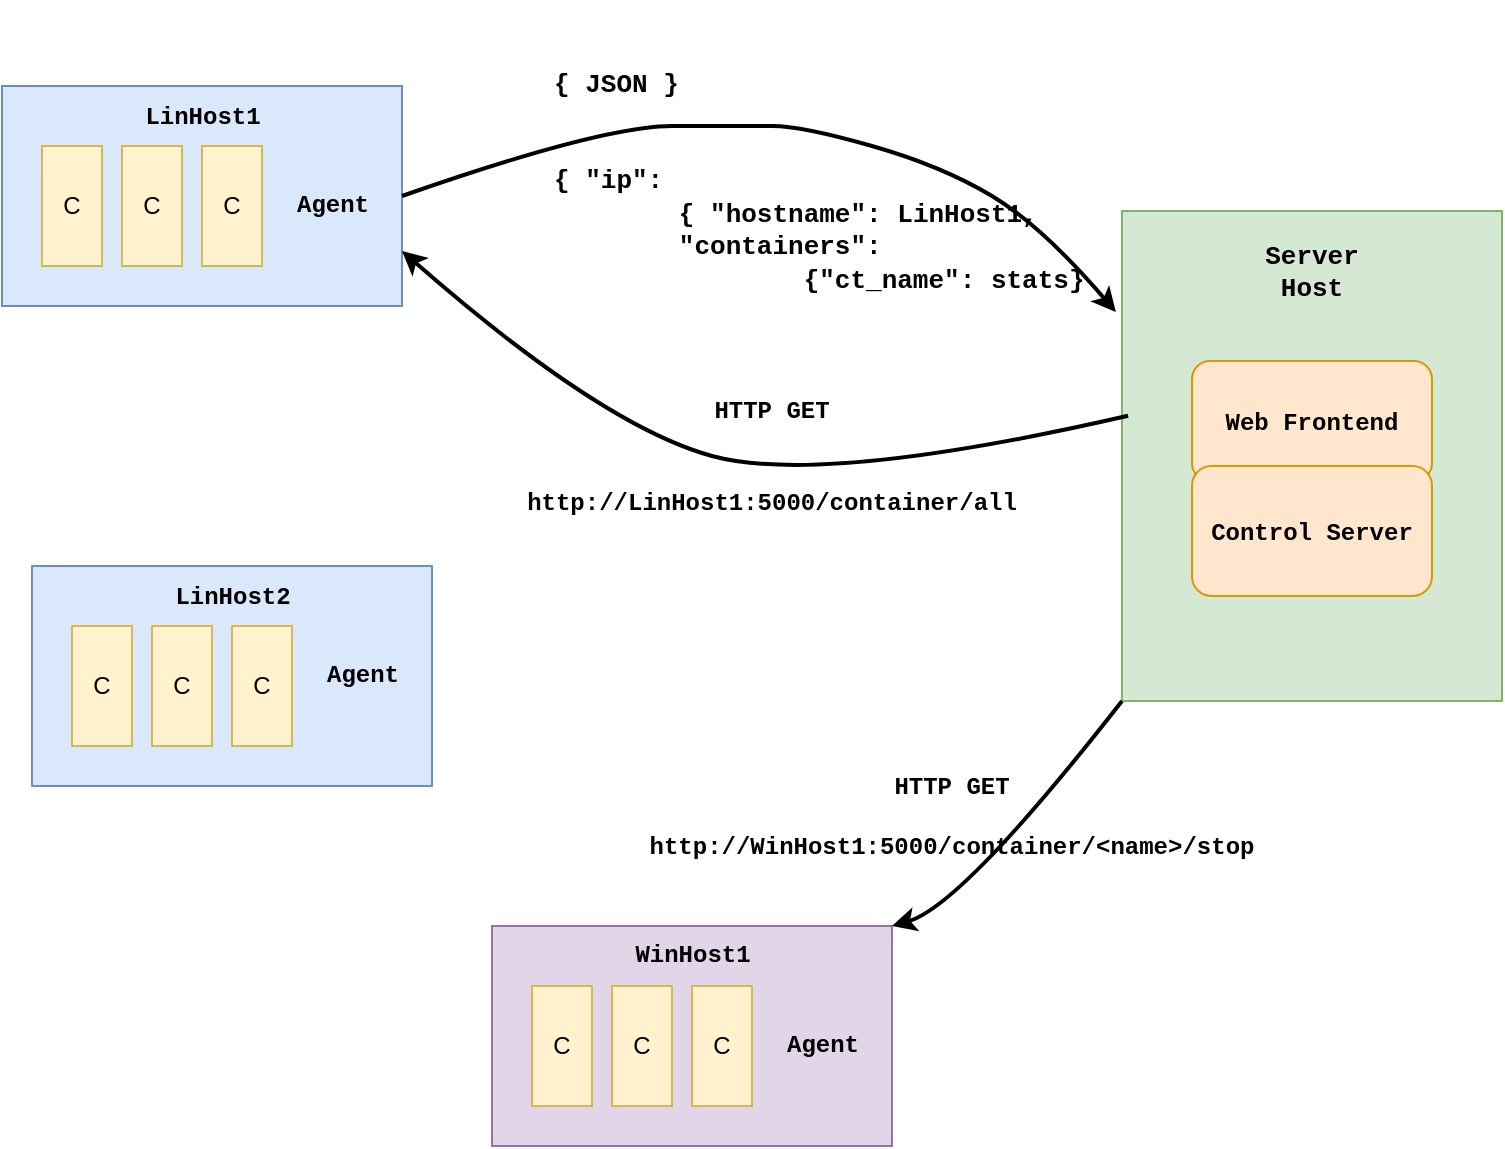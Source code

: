 <mxfile version="24.7.7">
  <diagram name="Page-1" id="1kYNVbDayxdbOyYFRvGc">
    <mxGraphModel dx="840" dy="727" grid="1" gridSize="10" guides="1" tooltips="1" connect="1" arrows="1" fold="1" page="1" pageScale="1" pageWidth="850" pageHeight="1100" math="0" shadow="0">
      <root>
        <mxCell id="0" />
        <mxCell id="1" parent="0" />
        <mxCell id="MM9hYcx6rMfm_-ZEIbhS-1" value="" style="rounded=0;whiteSpace=wrap;html=1;fillColor=#dae8fc;strokeColor=#6c8ebf;" parent="1" vertex="1">
          <mxGeometry x="80" y="80" width="200" height="110" as="geometry" />
        </mxCell>
        <mxCell id="MM9hYcx6rMfm_-ZEIbhS-2" value="" style="rounded=0;whiteSpace=wrap;html=1;fillColor=#dae8fc;strokeColor=#6c8ebf;" parent="1" vertex="1">
          <mxGeometry x="95" y="320" width="200" height="110" as="geometry" />
        </mxCell>
        <mxCell id="MM9hYcx6rMfm_-ZEIbhS-3" value="" style="rounded=0;whiteSpace=wrap;html=1;fillColor=#e1d5e7;strokeColor=#9673a6;" parent="1" vertex="1">
          <mxGeometry x="325" y="500" width="200" height="110" as="geometry" />
        </mxCell>
        <mxCell id="MM9hYcx6rMfm_-ZEIbhS-17" value="C" style="rounded=0;whiteSpace=wrap;html=1;fillColor=#fff2cc;strokeColor=#d6b656;" parent="1" vertex="1">
          <mxGeometry x="100" y="110" width="30" height="60" as="geometry" />
        </mxCell>
        <mxCell id="MM9hYcx6rMfm_-ZEIbhS-18" value="C" style="rounded=0;whiteSpace=wrap;html=1;fillColor=#fff2cc;strokeColor=#d6b656;" parent="1" vertex="1">
          <mxGeometry x="140" y="110" width="30" height="60" as="geometry" />
        </mxCell>
        <mxCell id="MM9hYcx6rMfm_-ZEIbhS-19" value="C" style="rounded=0;whiteSpace=wrap;html=1;fillColor=#fff2cc;strokeColor=#d6b656;" parent="1" vertex="1">
          <mxGeometry x="180" y="110" width="30" height="60" as="geometry" />
        </mxCell>
        <mxCell id="MM9hYcx6rMfm_-ZEIbhS-20" value="C" style="rounded=0;whiteSpace=wrap;html=1;fillColor=#fff2cc;strokeColor=#d6b656;" parent="1" vertex="1">
          <mxGeometry x="195" y="350" width="30" height="60" as="geometry" />
        </mxCell>
        <mxCell id="MM9hYcx6rMfm_-ZEIbhS-21" value="C" style="rounded=0;whiteSpace=wrap;html=1;fillColor=#fff2cc;strokeColor=#d6b656;" parent="1" vertex="1">
          <mxGeometry x="155" y="350" width="30" height="60" as="geometry" />
        </mxCell>
        <mxCell id="MM9hYcx6rMfm_-ZEIbhS-22" value="C" style="rounded=0;whiteSpace=wrap;html=1;fillColor=#fff2cc;strokeColor=#d6b656;" parent="1" vertex="1">
          <mxGeometry x="115" y="350" width="30" height="60" as="geometry" />
        </mxCell>
        <mxCell id="MM9hYcx6rMfm_-ZEIbhS-23" value="C" style="rounded=0;whiteSpace=wrap;html=1;fillColor=#fff2cc;strokeColor=#d6b656;" parent="1" vertex="1">
          <mxGeometry x="425" y="530" width="30" height="60" as="geometry" />
        </mxCell>
        <mxCell id="MM9hYcx6rMfm_-ZEIbhS-24" value="C" style="rounded=0;whiteSpace=wrap;html=1;fillColor=#fff2cc;strokeColor=#d6b656;" parent="1" vertex="1">
          <mxGeometry x="385" y="530" width="30" height="60" as="geometry" />
        </mxCell>
        <mxCell id="MM9hYcx6rMfm_-ZEIbhS-25" value="C" style="rounded=0;whiteSpace=wrap;html=1;fillColor=#fff2cc;strokeColor=#d6b656;" parent="1" vertex="1">
          <mxGeometry x="345" y="530" width="30" height="60" as="geometry" />
        </mxCell>
        <mxCell id="MM9hYcx6rMfm_-ZEIbhS-26" value="&lt;font&gt;Agent&lt;/font&gt;" style="text;html=1;align=center;verticalAlign=middle;resizable=0;points=[];autosize=1;strokeColor=none;fillColor=none;fontFamily=Courier New;fontStyle=1" parent="1" vertex="1">
          <mxGeometry x="215" y="125" width="60" height="30" as="geometry" />
        </mxCell>
        <mxCell id="MM9hYcx6rMfm_-ZEIbhS-27" value="&lt;font&gt;Agent&lt;/font&gt;" style="text;html=1;align=center;verticalAlign=middle;resizable=0;points=[];autosize=1;strokeColor=none;fillColor=none;fontFamily=Courier New;fontStyle=1" parent="1" vertex="1">
          <mxGeometry x="230" y="360" width="60" height="30" as="geometry" />
        </mxCell>
        <mxCell id="MM9hYcx6rMfm_-ZEIbhS-28" value="&lt;font&gt;Agent&lt;/font&gt;" style="text;html=1;align=center;verticalAlign=middle;resizable=0;points=[];autosize=1;strokeColor=none;fillColor=none;fontFamily=Courier New;fontStyle=1" parent="1" vertex="1">
          <mxGeometry x="460" y="545" width="60" height="30" as="geometry" />
        </mxCell>
        <mxCell id="MM9hYcx6rMfm_-ZEIbhS-29" value="&lt;font face=&quot;Courier New&quot;&gt;&lt;b&gt;LinHost1&lt;/b&gt;&lt;/font&gt;" style="text;html=1;align=center;verticalAlign=middle;resizable=0;points=[];autosize=1;strokeColor=none;fillColor=none;" parent="1" vertex="1">
          <mxGeometry x="140" y="80" width="80" height="30" as="geometry" />
        </mxCell>
        <mxCell id="Wezy27MeconPoFLt3MIZ-1" value="" style="rounded=0;whiteSpace=wrap;html=1;fillColor=#d5e8d4;strokeColor=#82b366;" vertex="1" parent="1">
          <mxGeometry x="640" y="142.5" width="190" height="245" as="geometry" />
        </mxCell>
        <mxCell id="MM9hYcx6rMfm_-ZEIbhS-30" value="&lt;b&gt;&lt;font face=&quot;Courier New&quot;&gt;LinHost2&lt;/font&gt;&lt;/b&gt;" style="text;html=1;align=center;verticalAlign=middle;resizable=0;points=[];autosize=1;strokeColor=none;fillColor=none;" parent="1" vertex="1">
          <mxGeometry x="155" y="320" width="80" height="30" as="geometry" />
        </mxCell>
        <mxCell id="MM9hYcx6rMfm_-ZEIbhS-32" value="&lt;font&gt;WinHost1&lt;/font&gt;" style="text;html=1;align=center;verticalAlign=middle;resizable=0;points=[];autosize=1;strokeColor=none;fillColor=none;fontFamily=Courier New;fontStyle=1" parent="1" vertex="1">
          <mxGeometry x="385" y="500" width="80" height="30" as="geometry" />
        </mxCell>
        <mxCell id="Wezy27MeconPoFLt3MIZ-4" value="&lt;b&gt;&lt;font face=&quot;Courier New&quot;&gt;Web Frontend&lt;/font&gt;&lt;/b&gt;" style="rounded=1;whiteSpace=wrap;html=1;fillColor=#ffe6cc;strokeColor=#d79b00;" vertex="1" parent="1">
          <mxGeometry x="675" y="217.5" width="120" height="60" as="geometry" />
        </mxCell>
        <mxCell id="MM9hYcx6rMfm_-ZEIbhS-4" value="&lt;b&gt;&lt;font face=&quot;Courier New&quot;&gt;Control Server&lt;/font&gt;&lt;/b&gt;" style="rounded=1;whiteSpace=wrap;html=1;fillColor=#ffe6cc;strokeColor=#d79b00;" parent="1" vertex="1">
          <mxGeometry x="675" y="270" width="120" height="65" as="geometry" />
        </mxCell>
        <mxCell id="Wezy27MeconPoFLt3MIZ-3" value="&lt;b&gt;&lt;font face=&quot;Courier New&quot; style=&quot;font-size: 13px;&quot;&gt;Server Host&lt;/font&gt;&lt;/b&gt;" style="text;html=1;align=center;verticalAlign=middle;whiteSpace=wrap;rounded=0;" vertex="1" parent="1">
          <mxGeometry x="705" y="157.5" width="60" height="30" as="geometry" />
        </mxCell>
        <mxCell id="Wezy27MeconPoFLt3MIZ-6" value="" style="curved=1;endArrow=classic;html=1;rounded=0;exitX=1;exitY=0.5;exitDx=0;exitDy=0;entryX=-0.016;entryY=0.206;entryDx=0;entryDy=0;entryPerimeter=0;strokeWidth=2;" edge="1" parent="1" source="MM9hYcx6rMfm_-ZEIbhS-1" target="Wezy27MeconPoFLt3MIZ-1">
          <mxGeometry width="50" height="50" relative="1" as="geometry">
            <mxPoint x="420" y="310" as="sourcePoint" />
            <mxPoint x="470" y="260" as="targetPoint" />
            <Array as="points">
              <mxPoint x="380" y="100" />
              <mxPoint x="450" y="100" />
              <mxPoint x="480" y="100" />
              <mxPoint x="550" y="120" />
              <mxPoint x="600" y="150" />
            </Array>
          </mxGeometry>
        </mxCell>
        <mxCell id="Wezy27MeconPoFLt3MIZ-11" value="&lt;div style=&quot;font-size: 13px;&quot;&gt;&lt;font face=&quot;Courier New&quot; style=&quot;font-size: 13px;&quot;&gt;&lt;b style=&quot;font-size: 13px;&quot;&gt;{ JSON }&lt;/b&gt;&lt;/font&gt;&lt;/div&gt;&lt;div style=&quot;font-size: 13px;&quot;&gt;&lt;font face=&quot;dG47eCbUaVrvH9eu_8gl&quot; style=&quot;font-size: 13px;&quot;&gt;&lt;br style=&quot;font-size: 13px;&quot;&gt;&lt;/font&gt;&lt;/div&gt;&lt;div style=&quot;font-size: 13px;&quot;&gt;&lt;font face=&quot;dG47eCbUaVrvH9eu_8gl&quot; style=&quot;font-size: 13px;&quot;&gt;&lt;br style=&quot;font-size: 13px;&quot;&gt;&lt;/font&gt;&lt;/div&gt;&lt;div style=&quot;font-size: 13px;&quot;&gt;&lt;font face=&quot;Courier New&quot; style=&quot;font-size: 13px;&quot;&gt;&lt;b style=&quot;font-size: 13px;&quot;&gt;{ &quot;ip&quot;: &lt;/b&gt;&lt;br style=&quot;font-size: 13px;&quot;&gt;&lt;/font&gt;&lt;/div&gt;&lt;div style=&quot;font-size: 13px;&quot;&gt;&lt;font face=&quot;Courier New&quot; style=&quot;font-size: 13px;&quot;&gt;&lt;b style=&quot;font-size: 13px;&quot;&gt;&lt;span style=&quot;white-space: pre; font-size: 13px;&quot;&gt;&#x9;&lt;/span&gt;{ &quot;hostname&quot;: LinHost1,&amp;nbsp;&lt;/b&gt;&lt;/font&gt;&lt;/div&gt;&lt;div style=&quot;font-size: 13px;&quot;&gt;&lt;font face=&quot;Courier New&quot; style=&quot;font-size: 13px;&quot;&gt;&lt;b style=&quot;font-size: 13px;&quot;&gt;&lt;span style=&quot;white-space: pre; font-size: 13px;&quot;&gt;&#x9;&lt;/span&gt;&quot;containers&quot;:&amp;nbsp;&lt;/b&gt;&lt;/font&gt;&lt;/div&gt;&lt;div style=&quot;font-size: 13px;&quot;&gt;&lt;font face=&quot;Courier New&quot; style=&quot;font-size: 13px;&quot;&gt;&lt;b style=&quot;font-size: 13px;&quot;&gt;&lt;span style=&quot;white-space: pre; font-size: 13px;&quot;&gt;&#x9;&lt;/span&gt;&lt;span style=&quot;white-space: pre; font-size: 13px;&quot;&gt;&#x9;&lt;/span&gt;{&quot;ct_name&quot;: stats}&lt;/b&gt;&lt;/font&gt;&lt;/div&gt;" style="text;strokeColor=none;fillColor=none;align=left;verticalAlign=middle;spacingLeft=4;spacingRight=4;overflow=hidden;points=[[0,0.5],[1,0.5]];portConstraint=eastwest;rotatable=0;whiteSpace=wrap;html=1;fontSize=13;" vertex="1" parent="1">
          <mxGeometry x="350" y="37.5" width="280" height="180" as="geometry" />
        </mxCell>
        <mxCell id="Wezy27MeconPoFLt3MIZ-12" value="" style="curved=1;endArrow=classic;html=1;rounded=0;entryX=1;entryY=0.75;entryDx=0;entryDy=0;exitX=0.016;exitY=0.418;exitDx=0;exitDy=0;exitPerimeter=0;fontSize=11;strokeWidth=2;startArrow=none;startFill=0;" edge="1" parent="1" source="Wezy27MeconPoFLt3MIZ-1" target="MM9hYcx6rMfm_-ZEIbhS-1">
          <mxGeometry width="50" height="50" relative="1" as="geometry">
            <mxPoint x="430" y="310" as="sourcePoint" />
            <mxPoint x="480" y="260" as="targetPoint" />
            <Array as="points">
              <mxPoint x="490" y="280" />
              <mxPoint x="380" y="250" />
            </Array>
          </mxGeometry>
        </mxCell>
        <mxCell id="Wezy27MeconPoFLt3MIZ-14" value="&lt;div&gt;&lt;font face=&quot;Courier New&quot;&gt;&lt;b&gt;HTTP GET &lt;br&gt;&lt;/b&gt;&lt;/font&gt;&lt;/div&gt;&lt;div&gt;&lt;font face=&quot;Courier New&quot;&gt;&lt;b&gt;&lt;br&gt;&lt;/b&gt;&lt;/font&gt;&lt;/div&gt;&lt;div&gt;&lt;font face=&quot;Courier New&quot;&gt;&lt;b&gt;&lt;br&gt;&lt;/b&gt;&lt;/font&gt;&lt;/div&gt;&lt;div&gt;&lt;font face=&quot;Courier New&quot;&gt;&lt;b&gt;http://LinHost1:5000/container/all&lt;/b&gt;&lt;/font&gt;&lt;/div&gt;" style="text;html=1;align=center;verticalAlign=middle;whiteSpace=wrap;rounded=0;" vertex="1" parent="1">
          <mxGeometry x="325" y="205" width="280" height="120" as="geometry" />
        </mxCell>
        <mxCell id="Wezy27MeconPoFLt3MIZ-20" value="" style="curved=1;endArrow=classic;html=1;rounded=0;exitX=0;exitY=1;exitDx=0;exitDy=0;entryX=1;entryY=0;entryDx=0;entryDy=0;strokeWidth=2;" edge="1" parent="1" source="Wezy27MeconPoFLt3MIZ-1" target="MM9hYcx6rMfm_-ZEIbhS-3">
          <mxGeometry width="50" height="50" relative="1" as="geometry">
            <mxPoint x="460" y="440" as="sourcePoint" />
            <mxPoint x="510" y="390" as="targetPoint" />
            <Array as="points">
              <mxPoint x="560" y="490" />
            </Array>
          </mxGeometry>
        </mxCell>
        <mxCell id="Wezy27MeconPoFLt3MIZ-21" value="&lt;div&gt;&lt;font face=&quot;Courier New&quot;&gt;&lt;b&gt;HTTP GET&lt;/b&gt;&lt;/font&gt;&lt;/div&gt;&lt;div&gt;&lt;font face=&quot;rh8qvzh_JLuNbVXvK0kK&quot;&gt;&lt;br&gt;&lt;/font&gt;&lt;/div&gt;&lt;div&gt;&lt;b&gt;&lt;font face=&quot;Courier New&quot;&gt;http://WinHost1:5000/container/&amp;lt;name&amp;gt;/stop&lt;/font&gt;&lt;/b&gt;&lt;/div&gt;" style="text;html=1;align=center;verticalAlign=middle;whiteSpace=wrap;rounded=0;" vertex="1" parent="1">
          <mxGeometry x="360" y="400" width="390" height="90" as="geometry" />
        </mxCell>
      </root>
    </mxGraphModel>
  </diagram>
</mxfile>
